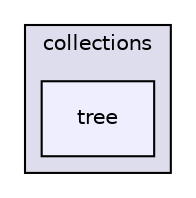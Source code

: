 digraph "src/collections/tree" {
  compound=true
  node [ fontsize="10", fontname="Helvetica"];
  edge [ labelfontsize="10", labelfontname="Helvetica"];
  subgraph clusterdir_e20f5f050a3be480293532e15537c055 {
    graph [ bgcolor="#ddddee", pencolor="black", label="collections" fontname="Helvetica", fontsize="10", URL="dir_e20f5f050a3be480293532e15537c055.html"]
  dir_c25b68795c8d9e8ede12416be2bcffac [shape=box, label="tree", style="filled", fillcolor="#eeeeff", pencolor="black", URL="dir_c25b68795c8d9e8ede12416be2bcffac.html"];
  }
}
